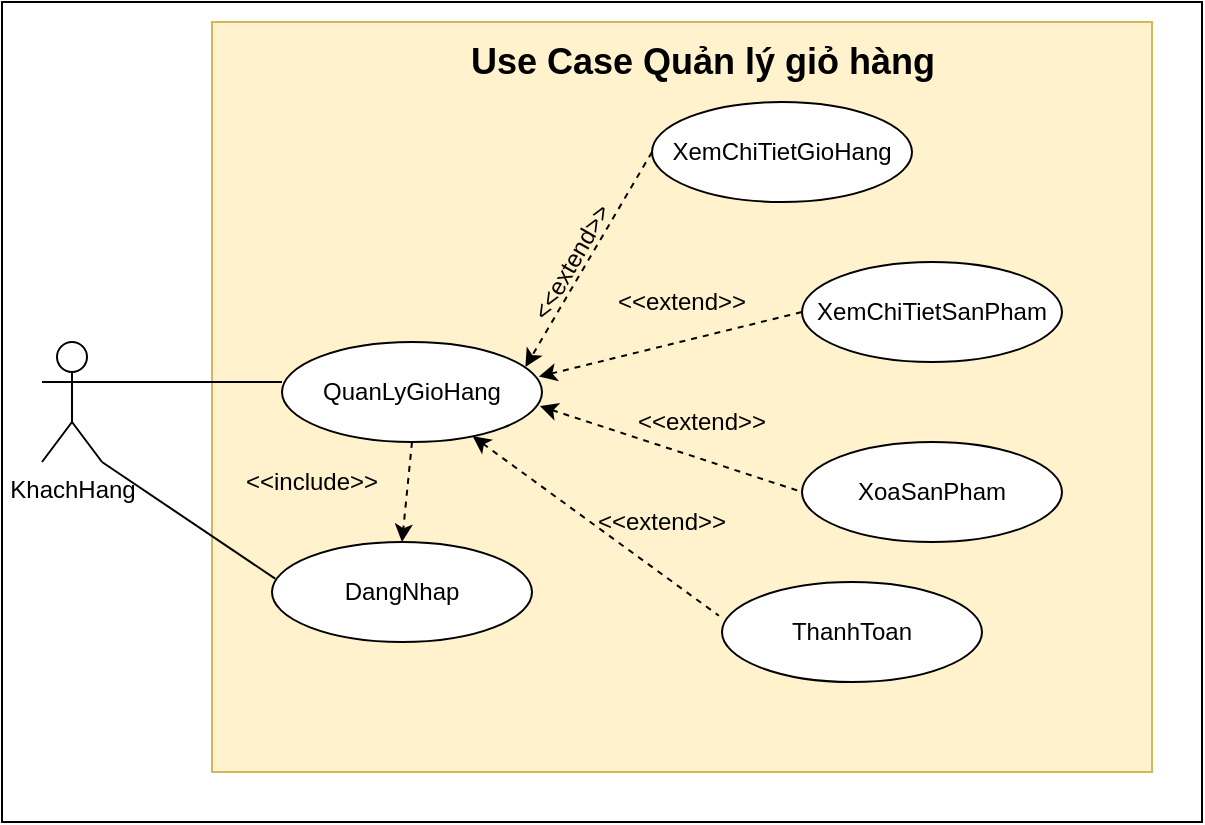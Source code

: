 <mxfile version="20.8.16" type="device"><diagram id="NVFH6qgdhh8sWDxrm3ZG" name="Page-1"><mxGraphModel dx="885" dy="488" grid="1" gridSize="10" guides="1" tooltips="1" connect="1" arrows="1" fold="1" page="1" pageScale="1" pageWidth="850" pageHeight="1100" math="0" shadow="0"><root><mxCell id="0"/><mxCell id="1" parent="0"/><mxCell id="efbYLfqkHNXE9zQ56-K--1" value="" style="rounded=0;whiteSpace=wrap;html=1;" vertex="1" parent="1"><mxGeometry x="140" y="190" width="600" height="410" as="geometry"/></mxCell><mxCell id="fGZ957mp3k8hSdm2wdzs-32" value="" style="rounded=0;whiteSpace=wrap;html=1;fillColor=#fff2cc;strokeColor=#d6b656;" parent="1" vertex="1"><mxGeometry x="245" y="200" width="470" height="375" as="geometry"/></mxCell><mxCell id="fGZ957mp3k8hSdm2wdzs-1" value="KhachHang" style="shape=umlActor;verticalLabelPosition=bottom;verticalAlign=top;html=1;outlineConnect=0;" parent="1" vertex="1"><mxGeometry x="160" y="360" width="30" height="60" as="geometry"/></mxCell><mxCell id="fGZ957mp3k8hSdm2wdzs-7" value="" style="endArrow=none;html=1;" parent="1" edge="1"><mxGeometry width="50" height="50" relative="1" as="geometry"><mxPoint x="160" y="380" as="sourcePoint"/><mxPoint x="280" y="380" as="targetPoint"/></mxGeometry></mxCell><mxCell id="fGZ957mp3k8hSdm2wdzs-8" value="QuanLyGioHang" style="ellipse;whiteSpace=wrap;html=1;" parent="1" vertex="1"><mxGeometry x="280" y="360" width="130" height="50" as="geometry"/></mxCell><mxCell id="fGZ957mp3k8hSdm2wdzs-9" value="ThanhToan" style="ellipse;whiteSpace=wrap;html=1;" parent="1" vertex="1"><mxGeometry x="500" y="480" width="130" height="50" as="geometry"/></mxCell><mxCell id="fGZ957mp3k8hSdm2wdzs-10" value="XoaSanPham" style="ellipse;whiteSpace=wrap;html=1;" parent="1" vertex="1"><mxGeometry x="540" y="410" width="130" height="50" as="geometry"/></mxCell><mxCell id="fGZ957mp3k8hSdm2wdzs-11" value="XemChiTietSanPham" style="ellipse;whiteSpace=wrap;html=1;" parent="1" vertex="1"><mxGeometry x="540" y="320" width="130" height="50" as="geometry"/></mxCell><mxCell id="fGZ957mp3k8hSdm2wdzs-13" value="" style="endArrow=none;html=1;dashed=1;entryX=0;entryY=0.5;entryDx=0;entryDy=0;exitX=0.992;exitY=0.641;exitDx=0;exitDy=0;exitPerimeter=0;startArrow=classic;startFill=1;endFill=0;" parent="1" source="fGZ957mp3k8hSdm2wdzs-8" target="fGZ957mp3k8hSdm2wdzs-10" edge="1"><mxGeometry width="50" height="50" relative="1" as="geometry"><mxPoint x="500" y="460" as="sourcePoint"/><mxPoint x="410" y="390" as="targetPoint"/></mxGeometry></mxCell><mxCell id="fGZ957mp3k8hSdm2wdzs-14" value="" style="endArrow=none;html=1;entryX=-0.012;entryY=0.337;entryDx=0;entryDy=0;dashed=1;entryPerimeter=0;startArrow=classic;startFill=1;endFill=0;" parent="1" source="fGZ957mp3k8hSdm2wdzs-8" target="fGZ957mp3k8hSdm2wdzs-9" edge="1"><mxGeometry width="50" height="50" relative="1" as="geometry"><mxPoint x="470" y="520" as="sourcePoint"/><mxPoint x="420" y="395" as="targetPoint"/></mxGeometry></mxCell><mxCell id="fGZ957mp3k8hSdm2wdzs-15" value="" style="endArrow=none;html=1;dashed=1;exitX=0.988;exitY=0.346;exitDx=0;exitDy=0;exitPerimeter=0;entryX=0;entryY=0.5;entryDx=0;entryDy=0;startArrow=classic;startFill=1;endFill=0;" parent="1" source="fGZ957mp3k8hSdm2wdzs-8" target="fGZ957mp3k8hSdm2wdzs-11" edge="1"><mxGeometry width="50" height="50" relative="1" as="geometry"><mxPoint x="720" y="385.784" as="sourcePoint"/><mxPoint x="720" y="404.216" as="targetPoint"/></mxGeometry></mxCell><mxCell id="fGZ957mp3k8hSdm2wdzs-23" value="&amp;lt;&amp;lt;extend&amp;gt;&amp;gt;&lt;span style=&quot;color: rgba(0 , 0 , 0 , 0) ; font-family: monospace ; font-size: 0px&quot;&gt;%3CmxGraphModel%3E%3Croot%3E%3CmxCell%20id%3D%220%22%2F%3E%3CmxCell%20id%3D%221%22%20parent%3D%220%22%2F%3E%3CmxCell%20id%3D%222%22%20value%3D%22%22%20style%3D%22endArrow%3Dclassic%3Bhtml%3D1%3BexitX%3D0%3BexitY%3D0.5%3BexitDx%3D0%3BexitDy%3D0%3BentryX%3D1%3BentryY%3D0.5%3BentryDx%3D0%3BentryDy%3D0%3Bdashed%3D1%3B%22%20edge%3D%221%22%20parent%3D%221%22%3E%3CmxGeometry%20width%3D%2250%22%20height%3D%2250%22%20relative%3D%221%22%20as%3D%22geometry%22%3E%3CmxPoint%20x%3D%22500%22%20y%3D%22455%22%20as%3D%22sourcePoint%22%2F%3E%3CmxPoint%20x%3D%22410%22%20y%3D%22385%22%20as%3D%22targetPoint%22%2F%3E%3C%2FmxGeometry%3E%3C%2FmxCell%3E%3C%2Froot%3E%3C%2FmxGraphModel%3E&lt;/span&gt;" style="text;html=1;strokeColor=none;fillColor=none;align=center;verticalAlign=middle;whiteSpace=wrap;rounded=0;rotation=-60;" parent="1" vertex="1"><mxGeometry x="405" y="310" width="40" height="20" as="geometry"/></mxCell><mxCell id="fGZ957mp3k8hSdm2wdzs-25" value="XemChiTietGioHang" style="ellipse;whiteSpace=wrap;html=1;" parent="1" vertex="1"><mxGeometry x="465" y="240" width="130" height="50" as="geometry"/></mxCell><mxCell id="fGZ957mp3k8hSdm2wdzs-26" value="" style="endArrow=classic;html=1;exitX=0;exitY=0.5;exitDx=0;exitDy=0;entryX=0.936;entryY=0.251;entryDx=0;entryDy=0;dashed=1;entryPerimeter=0;" parent="1" source="fGZ957mp3k8hSdm2wdzs-25" target="fGZ957mp3k8hSdm2wdzs-8" edge="1"><mxGeometry width="50" height="50" relative="1" as="geometry"><mxPoint x="510.0" y="300" as="sourcePoint"/><mxPoint x="350.0" y="360" as="targetPoint"/></mxGeometry></mxCell><mxCell id="X6PumL1d4TWRzIpecFyd-1" value="DangNhap" style="ellipse;whiteSpace=wrap;html=1;" parent="1" vertex="1"><mxGeometry x="275" y="460" width="130" height="50" as="geometry"/></mxCell><mxCell id="X6PumL1d4TWRzIpecFyd-2" value="" style="endArrow=classic;html=1;dashed=1;exitX=0.5;exitY=1;exitDx=0;exitDy=0;entryX=0.5;entryY=0;entryDx=0;entryDy=0;" parent="1" source="fGZ957mp3k8hSdm2wdzs-8" target="X6PumL1d4TWRzIpecFyd-1" edge="1"><mxGeometry width="50" height="50" relative="1" as="geometry"><mxPoint x="418.44" y="387.3" as="sourcePoint"/><mxPoint x="400" y="540" as="targetPoint"/></mxGeometry></mxCell><mxCell id="X6PumL1d4TWRzIpecFyd-3" value="" style="endArrow=none;html=1;entryX=0.012;entryY=0.366;entryDx=0;entryDy=0;entryPerimeter=0;exitX=1;exitY=1;exitDx=0;exitDy=0;exitPerimeter=0;" parent="1" target="X6PumL1d4TWRzIpecFyd-1" edge="1" source="fGZ957mp3k8hSdm2wdzs-1"><mxGeometry width="50" height="50" relative="1" as="geometry"><mxPoint x="160" y="390" as="sourcePoint"/><mxPoint x="290" y="390" as="targetPoint"/></mxGeometry></mxCell><mxCell id="X6PumL1d4TWRzIpecFyd-4" value="&amp;lt;&amp;lt;include&amp;gt;&amp;gt;&lt;span style=&quot;color: rgba(0 , 0 , 0 , 0) ; font-family: monospace ; font-size: 0px&quot;&gt;%3CmxGraphModel%3E%3Croot%3E%3CmxCell%20id%3D%220%22%2F%3E%3CmxCell%20id%3D%221%22%20parent%3D%220%22%2F%3E%3CmxCell%20id%3D%222%22%20value%3D%22%22%20style%3D%22endArrow%3Dclassic%3Bhtml%3D1%3BexitX%3D0%3BexitY%3D0.5%3BexitDx%3D0%3BexitDy%3D0%3BentryX%3D1%3BentryY%3D0.5%3BentryDx%3D0%3BentryDy%3D0%3Bdashed%3D1%3B%22%20edge%3D%221%22%20parent%3D%221%22%3E%3CmxGeometry%20width%3D%2250%22%20height%3D%2250%22%20relative%3D%221%22%20as%3D%22geometry%22%3E%3CmxPoint%20x%3D%22500%22%20y%3D%22455%22%20as%3D%22sourcePoint%22%2F%3E%3CmxPoint%20x%3D%22410%22%20y%3D%22385%22%20as%3D%22targetPoint%22%2F%3E%3C%2FmxGeometry%3E%3C%2FmxCell%3E%3C%2Froot%3E%3C%2FmxGraphModel%3E&lt;/span&gt;" style="text;html=1;strokeColor=none;fillColor=none;align=center;verticalAlign=middle;whiteSpace=wrap;rounded=0;rotation=0;" parent="1" vertex="1"><mxGeometry x="275" y="420" width="40" height="20" as="geometry"/></mxCell><mxCell id="C-TSYnm_BPaaGdEjTCfC-1" value="&amp;lt;&amp;lt;extend&amp;gt;&amp;gt;&lt;span style=&quot;color: rgba(0 , 0 , 0 , 0) ; font-family: monospace ; font-size: 0px&quot;&gt;%3CmxGraphModel%3E%3Croot%3E%3CmxCell%20id%3D%220%22%2F%3E%3CmxCell%20id%3D%221%22%20parent%3D%220%22%2F%3E%3CmxCell%20id%3D%222%22%20value%3D%22%22%20style%3D%22endArrow%3Dclassic%3Bhtml%3D1%3BexitX%3D0%3BexitY%3D0.5%3BexitDx%3D0%3BexitDy%3D0%3BentryX%3D1%3BentryY%3D0.5%3BentryDx%3D0%3BentryDy%3D0%3Bdashed%3D1%3B%22%20edge%3D%221%22%20parent%3D%221%22%3E%3CmxGeometry%20width%3D%2250%22%20height%3D%2250%22%20relative%3D%221%22%20as%3D%22geometry%22%3E%3CmxPoint%20x%3D%22500%22%20y%3D%22455%22%20as%3D%22sourcePoint%22%2F%3E%3CmxPoint%20x%3D%22410%22%20y%3D%22385%22%20as%3D%22targetPoint%22%2F%3E%3C%2FmxGeometry%3E%3C%2FmxCell%3E%3C%2Froot%3E%3C%2FmxGraphModel%3E&lt;/span&gt;" style="text;html=1;strokeColor=none;fillColor=none;align=center;verticalAlign=middle;whiteSpace=wrap;rounded=0;rotation=0;" parent="1" vertex="1"><mxGeometry x="460" y="330" width="40" height="20" as="geometry"/></mxCell><mxCell id="C-TSYnm_BPaaGdEjTCfC-2" value="&amp;lt;&amp;lt;extend&amp;gt;&amp;gt;&lt;span style=&quot;color: rgba(0 , 0 , 0 , 0) ; font-family: monospace ; font-size: 0px&quot;&gt;%3CmxGraphModel%3E%3Croot%3E%3CmxCell%20id%3D%220%22%2F%3E%3CmxCell%20id%3D%221%22%20parent%3D%220%22%2F%3E%3CmxCell%20id%3D%222%22%20value%3D%22%22%20style%3D%22endArrow%3Dclassic%3Bhtml%3D1%3BexitX%3D0%3BexitY%3D0.5%3BexitDx%3D0%3BexitDy%3D0%3BentryX%3D1%3BentryY%3D0.5%3BentryDx%3D0%3BentryDy%3D0%3Bdashed%3D1%3B%22%20edge%3D%221%22%20parent%3D%221%22%3E%3CmxGeometry%20width%3D%2250%22%20height%3D%2250%22%20relative%3D%221%22%20as%3D%22geometry%22%3E%3CmxPoint%20x%3D%22500%22%20y%3D%22455%22%20as%3D%22sourcePoint%22%2F%3E%3CmxPoint%20x%3D%22410%22%20y%3D%22385%22%20as%3D%22targetPoint%22%2F%3E%3C%2FmxGeometry%3E%3C%2FmxCell%3E%3C%2Froot%3E%3C%2FmxGraphModel%3E&lt;/span&gt;" style="text;html=1;strokeColor=none;fillColor=none;align=center;verticalAlign=middle;whiteSpace=wrap;rounded=0;rotation=0;" parent="1" vertex="1"><mxGeometry x="470" y="390" width="40" height="20" as="geometry"/></mxCell><mxCell id="C-TSYnm_BPaaGdEjTCfC-3" value="&amp;lt;&amp;lt;extend&amp;gt;&amp;gt;&lt;span style=&quot;color: rgba(0 , 0 , 0 , 0) ; font-family: monospace ; font-size: 0px&quot;&gt;%3CmxGraphModel%3E%3Croot%3E%3CmxCell%20id%3D%220%22%2F%3E%3CmxCell%20id%3D%221%22%20parent%3D%220%22%2F%3E%3CmxCell%20id%3D%222%22%20value%3D%22%22%20style%3D%22endArrow%3Dclassic%3Bhtml%3D1%3BexitX%3D0%3BexitY%3D0.5%3BexitDx%3D0%3BexitDy%3D0%3BentryX%3D1%3BentryY%3D0.5%3BentryDx%3D0%3BentryDy%3D0%3Bdashed%3D1%3B%22%20edge%3D%221%22%20parent%3D%221%22%3E%3CmxGeometry%20width%3D%2250%22%20height%3D%2250%22%20relative%3D%221%22%20as%3D%22geometry%22%3E%3CmxPoint%20x%3D%22500%22%20y%3D%22455%22%20as%3D%22sourcePoint%22%2F%3E%3CmxPoint%20x%3D%22410%22%20y%3D%22385%22%20as%3D%22targetPoint%22%2F%3E%3C%2FmxGeometry%3E%3C%2FmxCell%3E%3C%2Froot%3E%3C%2FmxGraphModel%3E&lt;/span&gt;" style="text;html=1;strokeColor=none;fillColor=none;align=center;verticalAlign=middle;whiteSpace=wrap;rounded=0;rotation=0;" parent="1" vertex="1"><mxGeometry x="450" y="440" width="40" height="20" as="geometry"/></mxCell><mxCell id="efbYLfqkHNXE9zQ56-K--2" value="&lt;b&gt;&lt;font style=&quot;font-size: 18px;&quot;&gt;Use Case Quản lý giỏ hàng&lt;/font&gt;&lt;/b&gt;" style="text;html=1;align=center;verticalAlign=middle;resizable=0;points=[];autosize=1;strokeColor=none;fillColor=none;" vertex="1" parent="1"><mxGeometry x="360" y="200" width="260" height="40" as="geometry"/></mxCell></root></mxGraphModel></diagram></mxfile>